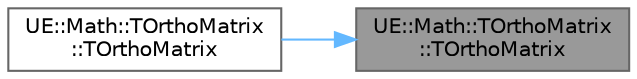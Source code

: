 digraph "UE::Math::TOrthoMatrix::TOrthoMatrix"
{
 // INTERACTIVE_SVG=YES
 // LATEX_PDF_SIZE
  bgcolor="transparent";
  edge [fontname=Helvetica,fontsize=10,labelfontname=Helvetica,labelfontsize=10];
  node [fontname=Helvetica,fontsize=10,shape=box,height=0.2,width=0.4];
  rankdir="RL";
  Node1 [id="Node000001",label="UE::Math::TOrthoMatrix\l::TOrthoMatrix",height=0.2,width=0.4,color="gray40", fillcolor="grey60", style="filled", fontcolor="black",tooltip="Constructor."];
  Node1 -> Node2 [id="edge1_Node000001_Node000002",dir="back",color="steelblue1",style="solid",tooltip=" "];
  Node2 [id="Node000002",label="UE::Math::TOrthoMatrix\l::TOrthoMatrix",height=0.2,width=0.4,color="grey40", fillcolor="white", style="filled",URL="$dd/de0/structUE_1_1Math_1_1TOrthoMatrix.html#a01923eb1468dd00925617b39a679155e",tooltip=" "];
}
